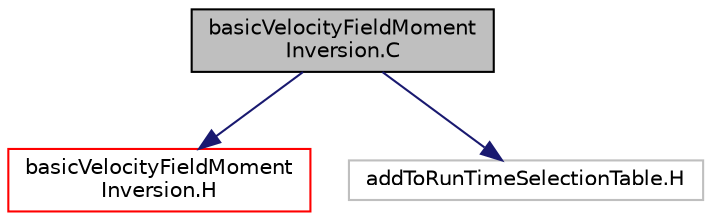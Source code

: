 digraph "basicVelocityFieldMomentInversion.C"
{
  bgcolor="transparent";
  edge [fontname="Helvetica",fontsize="10",labelfontname="Helvetica",labelfontsize="10"];
  node [fontname="Helvetica",fontsize="10",shape=record];
  Node0 [label="basicVelocityFieldMoment\lInversion.C",height=0.2,width=0.4,color="black", fillcolor="grey75", style="filled", fontcolor="black"];
  Node0 -> Node1 [color="midnightblue",fontsize="10",style="solid",fontname="Helvetica"];
  Node1 [label="basicVelocityFieldMoment\lInversion.H",height=0.2,width=0.4,color="red",URL="$a00038.html"];
  Node0 -> Node38 [color="midnightblue",fontsize="10",style="solid",fontname="Helvetica"];
  Node38 [label="addToRunTimeSelectionTable.H",height=0.2,width=0.4,color="grey75"];
}
